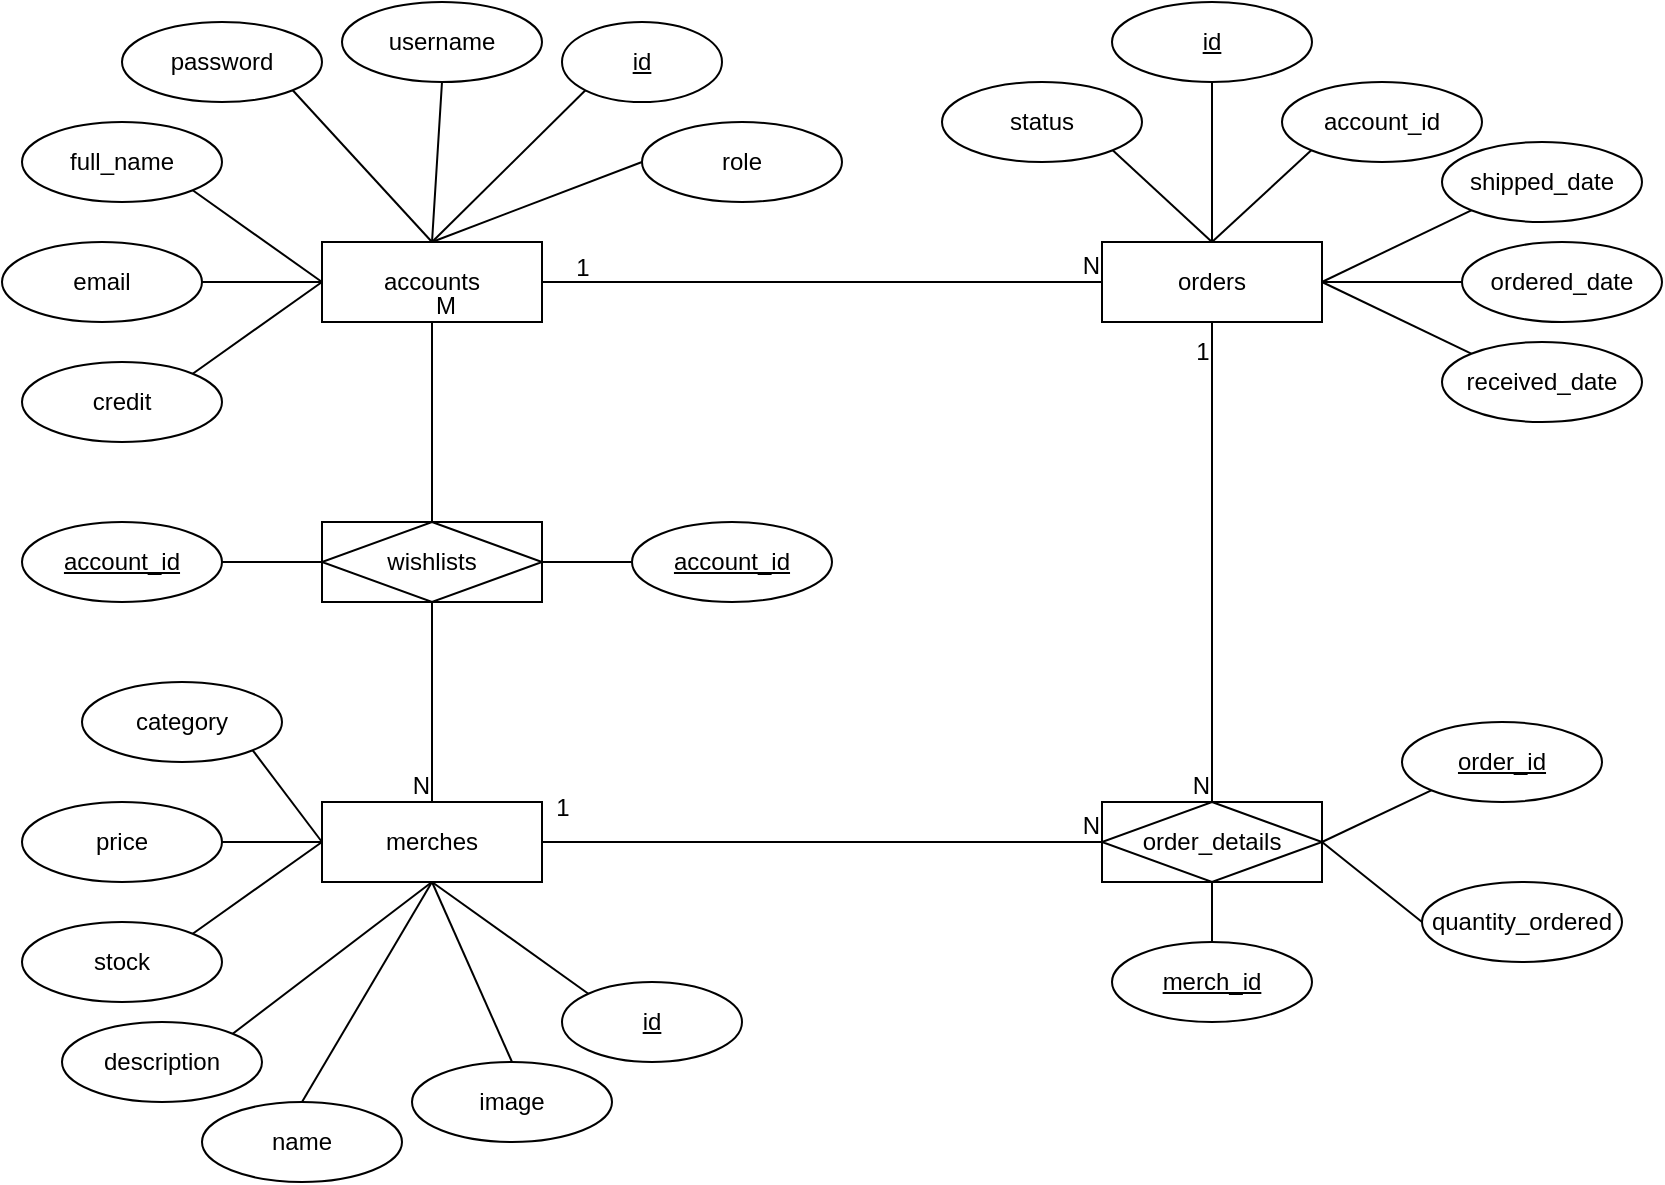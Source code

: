 <mxfile version="24.4.14" type="github">
  <diagram name="Page-1" id="kFZvE04FoF2c-dVVkSzx">
    <mxGraphModel dx="458" dy="511" grid="1" gridSize="10" guides="1" tooltips="1" connect="1" arrows="1" fold="1" page="1" pageScale="1" pageWidth="850" pageHeight="1100" math="0" shadow="0">
      <root>
        <mxCell id="0" />
        <mxCell id="1" parent="0" />
        <mxCell id="bI5IiFM-uWExRWGYlGxG-1" value="accounts" style="rounded=0;whiteSpace=wrap;html=1;" parent="1" vertex="1">
          <mxGeometry x="170" y="140" width="110" height="40" as="geometry" />
        </mxCell>
        <mxCell id="bI5IiFM-uWExRWGYlGxG-2" value="id" style="ellipse;whiteSpace=wrap;html=1;align=center;fontStyle=4;" parent="1" vertex="1">
          <mxGeometry x="290" y="30" width="80" height="40" as="geometry" />
        </mxCell>
        <mxCell id="bI5IiFM-uWExRWGYlGxG-3" value="" style="endArrow=none;html=1;rounded=0;exitX=0;exitY=1;exitDx=0;exitDy=0;entryX=0.5;entryY=0;entryDx=0;entryDy=0;" parent="1" source="bI5IiFM-uWExRWGYlGxG-2" target="bI5IiFM-uWExRWGYlGxG-1" edge="1">
          <mxGeometry relative="1" as="geometry">
            <mxPoint x="180" y="270" as="sourcePoint" />
            <mxPoint x="340" y="270" as="targetPoint" />
          </mxGeometry>
        </mxCell>
        <mxCell id="bI5IiFM-uWExRWGYlGxG-4" value="username" style="ellipse;whiteSpace=wrap;html=1;align=center;" parent="1" vertex="1">
          <mxGeometry x="180" y="20" width="100" height="40" as="geometry" />
        </mxCell>
        <mxCell id="bI5IiFM-uWExRWGYlGxG-5" value="" style="endArrow=none;html=1;rounded=0;exitX=0.5;exitY=1;exitDx=0;exitDy=0;entryX=0.5;entryY=0;entryDx=0;entryDy=0;" parent="1" source="bI5IiFM-uWExRWGYlGxG-4" target="bI5IiFM-uWExRWGYlGxG-1" edge="1">
          <mxGeometry relative="1" as="geometry">
            <mxPoint x="160" y="280" as="sourcePoint" />
            <mxPoint x="320" y="280" as="targetPoint" />
          </mxGeometry>
        </mxCell>
        <mxCell id="bI5IiFM-uWExRWGYlGxG-6" value="password" style="ellipse;whiteSpace=wrap;html=1;align=center;" parent="1" vertex="1">
          <mxGeometry x="70" y="30" width="100" height="40" as="geometry" />
        </mxCell>
        <mxCell id="bI5IiFM-uWExRWGYlGxG-7" value="" style="endArrow=none;html=1;rounded=0;exitX=1;exitY=1;exitDx=0;exitDy=0;entryX=0.5;entryY=0;entryDx=0;entryDy=0;" parent="1" source="bI5IiFM-uWExRWGYlGxG-6" target="bI5IiFM-uWExRWGYlGxG-1" edge="1">
          <mxGeometry relative="1" as="geometry">
            <mxPoint x="130" y="260" as="sourcePoint" />
            <mxPoint x="290" y="260" as="targetPoint" />
          </mxGeometry>
        </mxCell>
        <mxCell id="bI5IiFM-uWExRWGYlGxG-8" value="full_name" style="ellipse;whiteSpace=wrap;html=1;align=center;" parent="1" vertex="1">
          <mxGeometry x="20" y="80" width="100" height="40" as="geometry" />
        </mxCell>
        <mxCell id="bI5IiFM-uWExRWGYlGxG-9" value="" style="endArrow=none;html=1;rounded=0;exitX=1;exitY=1;exitDx=0;exitDy=0;entryX=0;entryY=0.5;entryDx=0;entryDy=0;" parent="1" source="bI5IiFM-uWExRWGYlGxG-8" target="bI5IiFM-uWExRWGYlGxG-1" edge="1">
          <mxGeometry relative="1" as="geometry">
            <mxPoint x="170" y="310" as="sourcePoint" />
            <mxPoint x="330" y="310" as="targetPoint" />
          </mxGeometry>
        </mxCell>
        <mxCell id="bI5IiFM-uWExRWGYlGxG-10" value="email" style="ellipse;whiteSpace=wrap;html=1;align=center;" parent="1" vertex="1">
          <mxGeometry x="10" y="140" width="100" height="40" as="geometry" />
        </mxCell>
        <mxCell id="bI5IiFM-uWExRWGYlGxG-11" value="" style="endArrow=none;html=1;rounded=0;exitX=1;exitY=0.5;exitDx=0;exitDy=0;entryX=0;entryY=0.5;entryDx=0;entryDy=0;" parent="1" source="bI5IiFM-uWExRWGYlGxG-10" target="bI5IiFM-uWExRWGYlGxG-1" edge="1">
          <mxGeometry relative="1" as="geometry">
            <mxPoint x="120" y="170" as="sourcePoint" />
            <mxPoint x="310" y="290" as="targetPoint" />
          </mxGeometry>
        </mxCell>
        <mxCell id="bI5IiFM-uWExRWGYlGxG-12" value="credit" style="ellipse;whiteSpace=wrap;html=1;align=center;" parent="1" vertex="1">
          <mxGeometry x="20" y="200" width="100" height="40" as="geometry" />
        </mxCell>
        <mxCell id="bI5IiFM-uWExRWGYlGxG-13" value="" style="endArrow=none;html=1;rounded=0;entryX=0;entryY=0.5;entryDx=0;entryDy=0;exitX=1;exitY=0;exitDx=0;exitDy=0;" parent="1" source="bI5IiFM-uWExRWGYlGxG-12" target="bI5IiFM-uWExRWGYlGxG-1" edge="1">
          <mxGeometry relative="1" as="geometry">
            <mxPoint x="90" y="210" as="sourcePoint" />
            <mxPoint x="300" y="300" as="targetPoint" />
          </mxGeometry>
        </mxCell>
        <mxCell id="bI5IiFM-uWExRWGYlGxG-14" value="merches" style="whiteSpace=wrap;html=1;align=center;" parent="1" vertex="1">
          <mxGeometry x="170" y="420" width="110" height="40" as="geometry" />
        </mxCell>
        <mxCell id="bI5IiFM-uWExRWGYlGxG-15" value="id" style="ellipse;whiteSpace=wrap;html=1;align=center;fontStyle=4;" parent="1" vertex="1">
          <mxGeometry x="290" y="510" width="90" height="40" as="geometry" />
        </mxCell>
        <mxCell id="bI5IiFM-uWExRWGYlGxG-16" value="" style="endArrow=none;html=1;rounded=0;exitX=0.5;exitY=1;exitDx=0;exitDy=0;entryX=0;entryY=0;entryDx=0;entryDy=0;" parent="1" source="bI5IiFM-uWExRWGYlGxG-14" target="bI5IiFM-uWExRWGYlGxG-15" edge="1">
          <mxGeometry relative="1" as="geometry">
            <mxPoint x="180" y="620" as="sourcePoint" />
            <mxPoint x="340" y="620" as="targetPoint" />
          </mxGeometry>
        </mxCell>
        <mxCell id="bI5IiFM-uWExRWGYlGxG-17" value="name" style="ellipse;whiteSpace=wrap;html=1;align=center;" parent="1" vertex="1">
          <mxGeometry x="110" y="570" width="100" height="40" as="geometry" />
        </mxCell>
        <mxCell id="bI5IiFM-uWExRWGYlGxG-18" value="" style="endArrow=none;html=1;rounded=0;exitX=0.5;exitY=1;exitDx=0;exitDy=0;entryX=0.5;entryY=0;entryDx=0;entryDy=0;" parent="1" source="bI5IiFM-uWExRWGYlGxG-14" target="bI5IiFM-uWExRWGYlGxG-17" edge="1">
          <mxGeometry relative="1" as="geometry">
            <mxPoint x="230" y="670" as="sourcePoint" />
            <mxPoint x="390" y="670" as="targetPoint" />
          </mxGeometry>
        </mxCell>
        <mxCell id="bI5IiFM-uWExRWGYlGxG-19" value="description" style="ellipse;whiteSpace=wrap;html=1;align=center;" parent="1" vertex="1">
          <mxGeometry x="40" y="530" width="100" height="40" as="geometry" />
        </mxCell>
        <mxCell id="bI5IiFM-uWExRWGYlGxG-21" value="stock" style="ellipse;whiteSpace=wrap;html=1;align=center;" parent="1" vertex="1">
          <mxGeometry x="20" y="480" width="100" height="40" as="geometry" />
        </mxCell>
        <mxCell id="bI5IiFM-uWExRWGYlGxG-22" value="price" style="ellipse;whiteSpace=wrap;html=1;align=center;" parent="1" vertex="1">
          <mxGeometry x="20" y="420" width="100" height="40" as="geometry" />
        </mxCell>
        <mxCell id="bI5IiFM-uWExRWGYlGxG-23" value="" style="endArrow=none;html=1;rounded=0;exitX=1;exitY=0;exitDx=0;exitDy=0;entryX=0.5;entryY=1;entryDx=0;entryDy=0;" parent="1" source="bI5IiFM-uWExRWGYlGxG-19" target="bI5IiFM-uWExRWGYlGxG-14" edge="1">
          <mxGeometry relative="1" as="geometry">
            <mxPoint x="430" y="470" as="sourcePoint" />
            <mxPoint x="590" y="470" as="targetPoint" />
          </mxGeometry>
        </mxCell>
        <mxCell id="bI5IiFM-uWExRWGYlGxG-24" value="" style="endArrow=none;html=1;rounded=0;exitX=1;exitY=0;exitDx=0;exitDy=0;entryX=0;entryY=0.5;entryDx=0;entryDy=0;" parent="1" source="bI5IiFM-uWExRWGYlGxG-21" target="bI5IiFM-uWExRWGYlGxG-14" edge="1">
          <mxGeometry relative="1" as="geometry">
            <mxPoint x="440" y="430" as="sourcePoint" />
            <mxPoint x="600" y="430" as="targetPoint" />
          </mxGeometry>
        </mxCell>
        <mxCell id="bI5IiFM-uWExRWGYlGxG-25" value="" style="endArrow=none;html=1;rounded=0;exitX=1;exitY=0.5;exitDx=0;exitDy=0;entryX=0;entryY=0.5;entryDx=0;entryDy=0;" parent="1" source="bI5IiFM-uWExRWGYlGxG-22" target="bI5IiFM-uWExRWGYlGxG-14" edge="1">
          <mxGeometry relative="1" as="geometry">
            <mxPoint x="420" y="430" as="sourcePoint" />
            <mxPoint x="580" y="430" as="targetPoint" />
          </mxGeometry>
        </mxCell>
        <mxCell id="bI5IiFM-uWExRWGYlGxG-26" value="category" style="ellipse;whiteSpace=wrap;html=1;align=center;" parent="1" vertex="1">
          <mxGeometry x="50" y="360" width="100" height="40" as="geometry" />
        </mxCell>
        <mxCell id="bI5IiFM-uWExRWGYlGxG-27" value="" style="endArrow=none;html=1;rounded=0;exitX=1;exitY=1;exitDx=0;exitDy=0;entryX=0;entryY=0.5;entryDx=0;entryDy=0;" parent="1" source="bI5IiFM-uWExRWGYlGxG-26" target="bI5IiFM-uWExRWGYlGxG-14" edge="1">
          <mxGeometry relative="1" as="geometry">
            <mxPoint x="390" y="390" as="sourcePoint" />
            <mxPoint x="550" y="390" as="targetPoint" />
          </mxGeometry>
        </mxCell>
        <mxCell id="bI5IiFM-uWExRWGYlGxG-29" value="" style="endArrow=none;html=1;rounded=0;exitX=0.5;exitY=1;exitDx=0;exitDy=0;entryX=0.5;entryY=0;entryDx=0;entryDy=0;" parent="1" source="bI5IiFM-uWExRWGYlGxG-1" target="bI5IiFM-uWExRWGYlGxG-14" edge="1">
          <mxGeometry relative="1" as="geometry">
            <mxPoint x="420" y="340" as="sourcePoint" />
            <mxPoint x="580" y="340" as="targetPoint" />
          </mxGeometry>
        </mxCell>
        <mxCell id="bI5IiFM-uWExRWGYlGxG-30" value="M" style="resizable=0;html=1;whiteSpace=wrap;align=left;verticalAlign=bottom;" parent="bI5IiFM-uWExRWGYlGxG-29" connectable="0" vertex="1">
          <mxGeometry x="-1" relative="1" as="geometry" />
        </mxCell>
        <mxCell id="bI5IiFM-uWExRWGYlGxG-31" value="N" style="resizable=0;html=1;whiteSpace=wrap;align=right;verticalAlign=bottom;" parent="bI5IiFM-uWExRWGYlGxG-29" connectable="0" vertex="1">
          <mxGeometry x="1" relative="1" as="geometry" />
        </mxCell>
        <mxCell id="bI5IiFM-uWExRWGYlGxG-32" value="wishlists" style="shape=associativeEntity;whiteSpace=wrap;html=1;align=center;" parent="1" vertex="1">
          <mxGeometry x="170" y="280" width="110" height="40" as="geometry" />
        </mxCell>
        <mxCell id="bI5IiFM-uWExRWGYlGxG-36" value="account_id" style="ellipse;whiteSpace=wrap;html=1;align=center;fontStyle=4;" parent="1" vertex="1">
          <mxGeometry x="20" y="280" width="100" height="40" as="geometry" />
        </mxCell>
        <mxCell id="bI5IiFM-uWExRWGYlGxG-38" value="" style="endArrow=none;html=1;rounded=0;exitX=1;exitY=0.5;exitDx=0;exitDy=0;entryX=0;entryY=0.5;entryDx=0;entryDy=0;" parent="1" source="bI5IiFM-uWExRWGYlGxG-36" target="bI5IiFM-uWExRWGYlGxG-32" edge="1">
          <mxGeometry relative="1" as="geometry">
            <mxPoint x="140" y="270" as="sourcePoint" />
            <mxPoint x="300" y="270" as="targetPoint" />
          </mxGeometry>
        </mxCell>
        <mxCell id="bI5IiFM-uWExRWGYlGxG-39" value="" style="endArrow=none;html=1;rounded=0;exitX=1;exitY=0.5;exitDx=0;exitDy=0;entryX=0;entryY=0.5;entryDx=0;entryDy=0;" parent="1" source="bI5IiFM-uWExRWGYlGxG-32" target="17qj9s2xw-vzqf6WSjzT-28" edge="1">
          <mxGeometry relative="1" as="geometry">
            <mxPoint x="390" y="190" as="sourcePoint" />
            <mxPoint x="315.0" y="300" as="targetPoint" />
          </mxGeometry>
        </mxCell>
        <mxCell id="bI5IiFM-uWExRWGYlGxG-40" value="role" style="ellipse;whiteSpace=wrap;html=1;align=center;" parent="1" vertex="1">
          <mxGeometry x="330" y="80" width="100" height="40" as="geometry" />
        </mxCell>
        <mxCell id="bI5IiFM-uWExRWGYlGxG-41" value="" style="endArrow=none;html=1;rounded=0;exitX=0;exitY=0.5;exitDx=0;exitDy=0;entryX=0.5;entryY=0;entryDx=0;entryDy=0;" parent="1" source="bI5IiFM-uWExRWGYlGxG-40" target="bI5IiFM-uWExRWGYlGxG-1" edge="1">
          <mxGeometry relative="1" as="geometry">
            <mxPoint x="330" y="190" as="sourcePoint" />
            <mxPoint x="490" y="190" as="targetPoint" />
          </mxGeometry>
        </mxCell>
        <mxCell id="bI5IiFM-uWExRWGYlGxG-42" value="orders" style="whiteSpace=wrap;html=1;align=center;" parent="1" vertex="1">
          <mxGeometry x="560" y="140" width="110" height="40" as="geometry" />
        </mxCell>
        <mxCell id="bI5IiFM-uWExRWGYlGxG-45" value="id" style="ellipse;whiteSpace=wrap;html=1;align=center;fontStyle=4;" parent="1" vertex="1">
          <mxGeometry x="565" y="20" width="100" height="40" as="geometry" />
        </mxCell>
        <mxCell id="bI5IiFM-uWExRWGYlGxG-46" value="account_id" style="ellipse;whiteSpace=wrap;html=1;align=center;" parent="1" vertex="1">
          <mxGeometry x="650" y="60" width="100" height="40" as="geometry" />
        </mxCell>
        <mxCell id="bI5IiFM-uWExRWGYlGxG-50" value="" style="endArrow=none;html=1;rounded=0;exitX=0.5;exitY=1;exitDx=0;exitDy=0;entryX=0.5;entryY=0;entryDx=0;entryDy=0;" parent="1" source="bI5IiFM-uWExRWGYlGxG-45" target="bI5IiFM-uWExRWGYlGxG-42" edge="1">
          <mxGeometry relative="1" as="geometry">
            <mxPoint x="550" y="280" as="sourcePoint" />
            <mxPoint x="710" y="280" as="targetPoint" />
          </mxGeometry>
        </mxCell>
        <mxCell id="bI5IiFM-uWExRWGYlGxG-51" value="" style="endArrow=none;html=1;rounded=0;exitX=0.5;exitY=0;exitDx=0;exitDy=0;entryX=0;entryY=1;entryDx=0;entryDy=0;" parent="1" source="bI5IiFM-uWExRWGYlGxG-42" target="bI5IiFM-uWExRWGYlGxG-46" edge="1">
          <mxGeometry relative="1" as="geometry">
            <mxPoint x="620" y="280" as="sourcePoint" />
            <mxPoint x="780" y="280" as="targetPoint" />
          </mxGeometry>
        </mxCell>
        <mxCell id="bI5IiFM-uWExRWGYlGxG-52" value="" style="endArrow=none;html=1;rounded=0;exitX=0;exitY=1;exitDx=0;exitDy=0;entryX=1;entryY=0.5;entryDx=0;entryDy=0;" parent="1" source="17qj9s2xw-vzqf6WSjzT-16" target="bI5IiFM-uWExRWGYlGxG-42" edge="1">
          <mxGeometry relative="1" as="geometry">
            <mxPoint x="730.0" y="120" as="sourcePoint" />
            <mxPoint x="680" y="260" as="targetPoint" />
          </mxGeometry>
        </mxCell>
        <mxCell id="bI5IiFM-uWExRWGYlGxG-56" value="ordered_date" style="ellipse;whiteSpace=wrap;html=1;align=center;" parent="1" vertex="1">
          <mxGeometry x="740" y="140" width="100" height="40" as="geometry" />
        </mxCell>
        <mxCell id="bI5IiFM-uWExRWGYlGxG-57" value="" style="endArrow=none;html=1;rounded=0;exitX=1;exitY=0.5;exitDx=0;exitDy=0;entryX=0;entryY=0.5;entryDx=0;entryDy=0;" parent="1" source="bI5IiFM-uWExRWGYlGxG-42" target="bI5IiFM-uWExRWGYlGxG-56" edge="1">
          <mxGeometry relative="1" as="geometry">
            <mxPoint x="650" y="290" as="sourcePoint" />
            <mxPoint x="810" y="290" as="targetPoint" />
          </mxGeometry>
        </mxCell>
        <mxCell id="17qj9s2xw-vzqf6WSjzT-1" value="" style="endArrow=none;html=1;rounded=0;exitX=1;exitY=0.5;exitDx=0;exitDy=0;entryX=0;entryY=0.5;entryDx=0;entryDy=0;" edge="1" parent="1" source="bI5IiFM-uWExRWGYlGxG-1" target="bI5IiFM-uWExRWGYlGxG-42">
          <mxGeometry relative="1" as="geometry">
            <mxPoint x="430" y="390" as="sourcePoint" />
            <mxPoint x="590" y="390" as="targetPoint" />
          </mxGeometry>
        </mxCell>
        <mxCell id="17qj9s2xw-vzqf6WSjzT-2" value="N" style="resizable=0;html=1;whiteSpace=wrap;align=right;verticalAlign=bottom;" connectable="0" vertex="1" parent="17qj9s2xw-vzqf6WSjzT-1">
          <mxGeometry x="1" relative="1" as="geometry" />
        </mxCell>
        <mxCell id="17qj9s2xw-vzqf6WSjzT-3" value="1" style="text;html=1;align=center;verticalAlign=middle;resizable=0;points=[];autosize=1;strokeColor=none;fillColor=none;" vertex="1" parent="1">
          <mxGeometry x="285" y="138" width="30" height="30" as="geometry" />
        </mxCell>
        <mxCell id="17qj9s2xw-vzqf6WSjzT-4" value="order_details" style="shape=associativeEntity;whiteSpace=wrap;html=1;align=center;" vertex="1" parent="1">
          <mxGeometry x="560" y="420" width="110" height="40" as="geometry" />
        </mxCell>
        <mxCell id="17qj9s2xw-vzqf6WSjzT-5" value="" style="endArrow=none;html=1;rounded=0;exitX=0.5;exitY=1;exitDx=0;exitDy=0;entryX=0.5;entryY=0;entryDx=0;entryDy=0;" edge="1" parent="1" source="bI5IiFM-uWExRWGYlGxG-42" target="17qj9s2xw-vzqf6WSjzT-4">
          <mxGeometry relative="1" as="geometry">
            <mxPoint x="680" y="460" as="sourcePoint" />
            <mxPoint x="840" y="460" as="targetPoint" />
          </mxGeometry>
        </mxCell>
        <mxCell id="17qj9s2xw-vzqf6WSjzT-6" value="N" style="resizable=0;html=1;whiteSpace=wrap;align=right;verticalAlign=bottom;" connectable="0" vertex="1" parent="17qj9s2xw-vzqf6WSjzT-5">
          <mxGeometry x="1" relative="1" as="geometry" />
        </mxCell>
        <mxCell id="17qj9s2xw-vzqf6WSjzT-7" value="1" style="text;html=1;align=center;verticalAlign=middle;resizable=0;points=[];autosize=1;strokeColor=none;fillColor=none;" vertex="1" parent="1">
          <mxGeometry x="595" y="180" width="30" height="30" as="geometry" />
        </mxCell>
        <mxCell id="17qj9s2xw-vzqf6WSjzT-9" value="" style="endArrow=none;html=1;rounded=0;exitX=0.5;exitY=0;exitDx=0;exitDy=0;entryX=0.5;entryY=1;entryDx=0;entryDy=0;" edge="1" parent="1" source="17qj9s2xw-vzqf6WSjzT-30" target="17qj9s2xw-vzqf6WSjzT-4">
          <mxGeometry relative="1" as="geometry">
            <mxPoint x="615" y="510" as="sourcePoint" />
            <mxPoint x="600" y="370" as="targetPoint" />
          </mxGeometry>
        </mxCell>
        <mxCell id="17qj9s2xw-vzqf6WSjzT-11" value="" style="endArrow=none;html=1;rounded=0;exitX=0;exitY=1;exitDx=0;exitDy=0;entryX=1;entryY=0.5;entryDx=0;entryDy=0;" edge="1" parent="1" source="17qj9s2xw-vzqf6WSjzT-29" target="17qj9s2xw-vzqf6WSjzT-4">
          <mxGeometry relative="1" as="geometry">
            <mxPoint x="720.0" y="418.0" as="sourcePoint" />
            <mxPoint x="570" y="370" as="targetPoint" />
          </mxGeometry>
        </mxCell>
        <mxCell id="17qj9s2xw-vzqf6WSjzT-14" value="quantity_ordered" style="ellipse;whiteSpace=wrap;html=1;align=center;" vertex="1" parent="1">
          <mxGeometry x="720" y="460" width="100" height="40" as="geometry" />
        </mxCell>
        <mxCell id="17qj9s2xw-vzqf6WSjzT-15" value="" style="endArrow=none;html=1;rounded=0;exitX=1;exitY=0.5;exitDx=0;exitDy=0;entryX=0;entryY=0.5;entryDx=0;entryDy=0;" edge="1" parent="1" source="17qj9s2xw-vzqf6WSjzT-4" target="17qj9s2xw-vzqf6WSjzT-14">
          <mxGeometry relative="1" as="geometry">
            <mxPoint x="530" y="580" as="sourcePoint" />
            <mxPoint x="690" y="580" as="targetPoint" />
          </mxGeometry>
        </mxCell>
        <mxCell id="17qj9s2xw-vzqf6WSjzT-16" value="shipped_date" style="ellipse;whiteSpace=wrap;html=1;align=center;" vertex="1" parent="1">
          <mxGeometry x="730" y="90" width="100" height="40" as="geometry" />
        </mxCell>
        <mxCell id="17qj9s2xw-vzqf6WSjzT-17" value="status" style="ellipse;whiteSpace=wrap;html=1;align=center;" vertex="1" parent="1">
          <mxGeometry x="480" y="60" width="100" height="40" as="geometry" />
        </mxCell>
        <mxCell id="17qj9s2xw-vzqf6WSjzT-18" value="" style="endArrow=none;html=1;rounded=0;exitX=1;exitY=1;exitDx=0;exitDy=0;entryX=0.5;entryY=0;entryDx=0;entryDy=0;" edge="1" parent="1" source="17qj9s2xw-vzqf6WSjzT-17" target="bI5IiFM-uWExRWGYlGxG-42">
          <mxGeometry relative="1" as="geometry">
            <mxPoint x="430" y="190" as="sourcePoint" />
            <mxPoint x="590" y="190" as="targetPoint" />
          </mxGeometry>
        </mxCell>
        <mxCell id="17qj9s2xw-vzqf6WSjzT-19" value="received_date" style="ellipse;whiteSpace=wrap;html=1;align=center;" vertex="1" parent="1">
          <mxGeometry x="730" y="190" width="100" height="40" as="geometry" />
        </mxCell>
        <mxCell id="17qj9s2xw-vzqf6WSjzT-21" value="" style="endArrow=none;html=1;rounded=0;exitX=1;exitY=0.5;exitDx=0;exitDy=0;entryX=0;entryY=0;entryDx=0;entryDy=0;" edge="1" parent="1" source="bI5IiFM-uWExRWGYlGxG-42" target="17qj9s2xw-vzqf6WSjzT-19">
          <mxGeometry relative="1" as="geometry">
            <mxPoint x="560" y="430" as="sourcePoint" />
            <mxPoint x="720" y="430" as="targetPoint" />
          </mxGeometry>
        </mxCell>
        <mxCell id="17qj9s2xw-vzqf6WSjzT-22" value="" style="endArrow=none;html=1;rounded=0;exitX=1;exitY=0.5;exitDx=0;exitDy=0;entryX=0;entryY=0.5;entryDx=0;entryDy=0;" edge="1" parent="1" source="bI5IiFM-uWExRWGYlGxG-14" target="17qj9s2xw-vzqf6WSjzT-4">
          <mxGeometry relative="1" as="geometry">
            <mxPoint x="450" y="420" as="sourcePoint" />
            <mxPoint x="610" y="420" as="targetPoint" />
          </mxGeometry>
        </mxCell>
        <mxCell id="17qj9s2xw-vzqf6WSjzT-23" value="N" style="resizable=0;html=1;whiteSpace=wrap;align=right;verticalAlign=bottom;" connectable="0" vertex="1" parent="17qj9s2xw-vzqf6WSjzT-22">
          <mxGeometry x="1" relative="1" as="geometry" />
        </mxCell>
        <mxCell id="17qj9s2xw-vzqf6WSjzT-24" value="1" style="text;html=1;align=center;verticalAlign=middle;resizable=0;points=[];autosize=1;strokeColor=none;fillColor=none;" vertex="1" parent="1">
          <mxGeometry x="275" y="408" width="30" height="30" as="geometry" />
        </mxCell>
        <mxCell id="17qj9s2xw-vzqf6WSjzT-28" value="account_id" style="ellipse;whiteSpace=wrap;html=1;align=center;fontStyle=4;" vertex="1" parent="1">
          <mxGeometry x="325" y="280" width="100" height="40" as="geometry" />
        </mxCell>
        <mxCell id="17qj9s2xw-vzqf6WSjzT-29" value="order_id" style="ellipse;whiteSpace=wrap;html=1;align=center;fontStyle=4;" vertex="1" parent="1">
          <mxGeometry x="710" y="380" width="100" height="40" as="geometry" />
        </mxCell>
        <mxCell id="17qj9s2xw-vzqf6WSjzT-30" value="merch_id" style="ellipse;whiteSpace=wrap;html=1;align=center;fontStyle=4;" vertex="1" parent="1">
          <mxGeometry x="565" y="490" width="100" height="40" as="geometry" />
        </mxCell>
        <mxCell id="17qj9s2xw-vzqf6WSjzT-32" value="image" style="ellipse;whiteSpace=wrap;html=1;align=center;" vertex="1" parent="1">
          <mxGeometry x="215" y="550" width="100" height="40" as="geometry" />
        </mxCell>
        <mxCell id="17qj9s2xw-vzqf6WSjzT-33" value="" style="endArrow=none;html=1;rounded=0;exitX=0.5;exitY=0;exitDx=0;exitDy=0;entryX=0.5;entryY=1;entryDx=0;entryDy=0;" edge="1" parent="1" source="17qj9s2xw-vzqf6WSjzT-32" target="bI5IiFM-uWExRWGYlGxG-14">
          <mxGeometry relative="1" as="geometry">
            <mxPoint x="300" y="630" as="sourcePoint" />
            <mxPoint x="460" y="630" as="targetPoint" />
          </mxGeometry>
        </mxCell>
      </root>
    </mxGraphModel>
  </diagram>
</mxfile>

